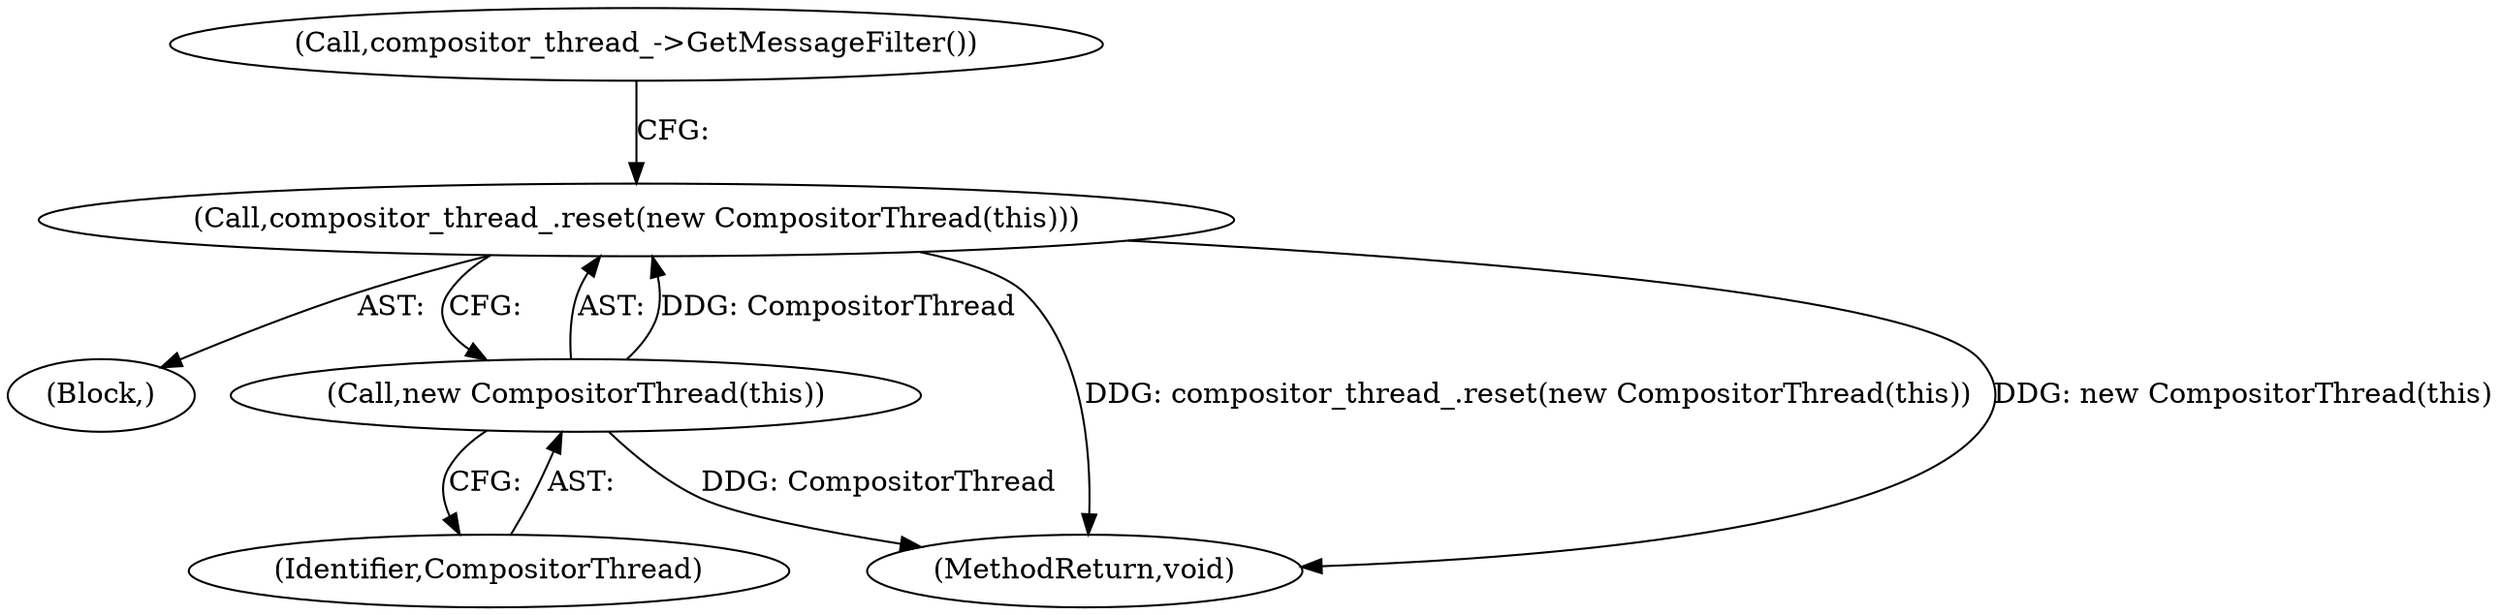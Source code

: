 digraph "0_Chrome_58436a1770176ece2c02b28a57bba2a89db5d58b@API" {
"1000117" [label="(Call,compositor_thread_.reset(new CompositorThread(this)))"];
"1000118" [label="(Call,new CompositorThread(this))"];
"1000116" [label="(Block,)"];
"1000117" [label="(Call,compositor_thread_.reset(new CompositorThread(this)))"];
"1000121" [label="(Call,compositor_thread_->GetMessageFilter())"];
"1000118" [label="(Call,new CompositorThread(this))"];
"1000119" [label="(Identifier,CompositorThread)"];
"1000270" [label="(MethodReturn,void)"];
"1000117" -> "1000116"  [label="AST: "];
"1000117" -> "1000118"  [label="CFG: "];
"1000118" -> "1000117"  [label="AST: "];
"1000121" -> "1000117"  [label="CFG: "];
"1000117" -> "1000270"  [label="DDG: compositor_thread_.reset(new CompositorThread(this))"];
"1000117" -> "1000270"  [label="DDG: new CompositorThread(this)"];
"1000118" -> "1000117"  [label="DDG: CompositorThread"];
"1000118" -> "1000119"  [label="CFG: "];
"1000119" -> "1000118"  [label="AST: "];
"1000118" -> "1000270"  [label="DDG: CompositorThread"];
}
